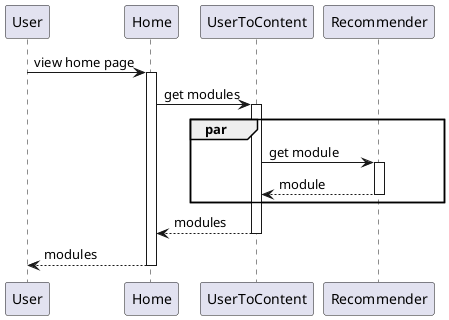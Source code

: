 @startuml

User -> Home: view home page
activate Home
Home -> UserToContent: get modules
activate UserToContent
par
    UserToContent -> Recommender: get module
    activate Recommender
    Recommender --> UserToContent: module
deactivate Recommender
end
UserToContent --> Home: modules
deactivate UserToContent
Home --> User: modules
deactivate Home

@enduml